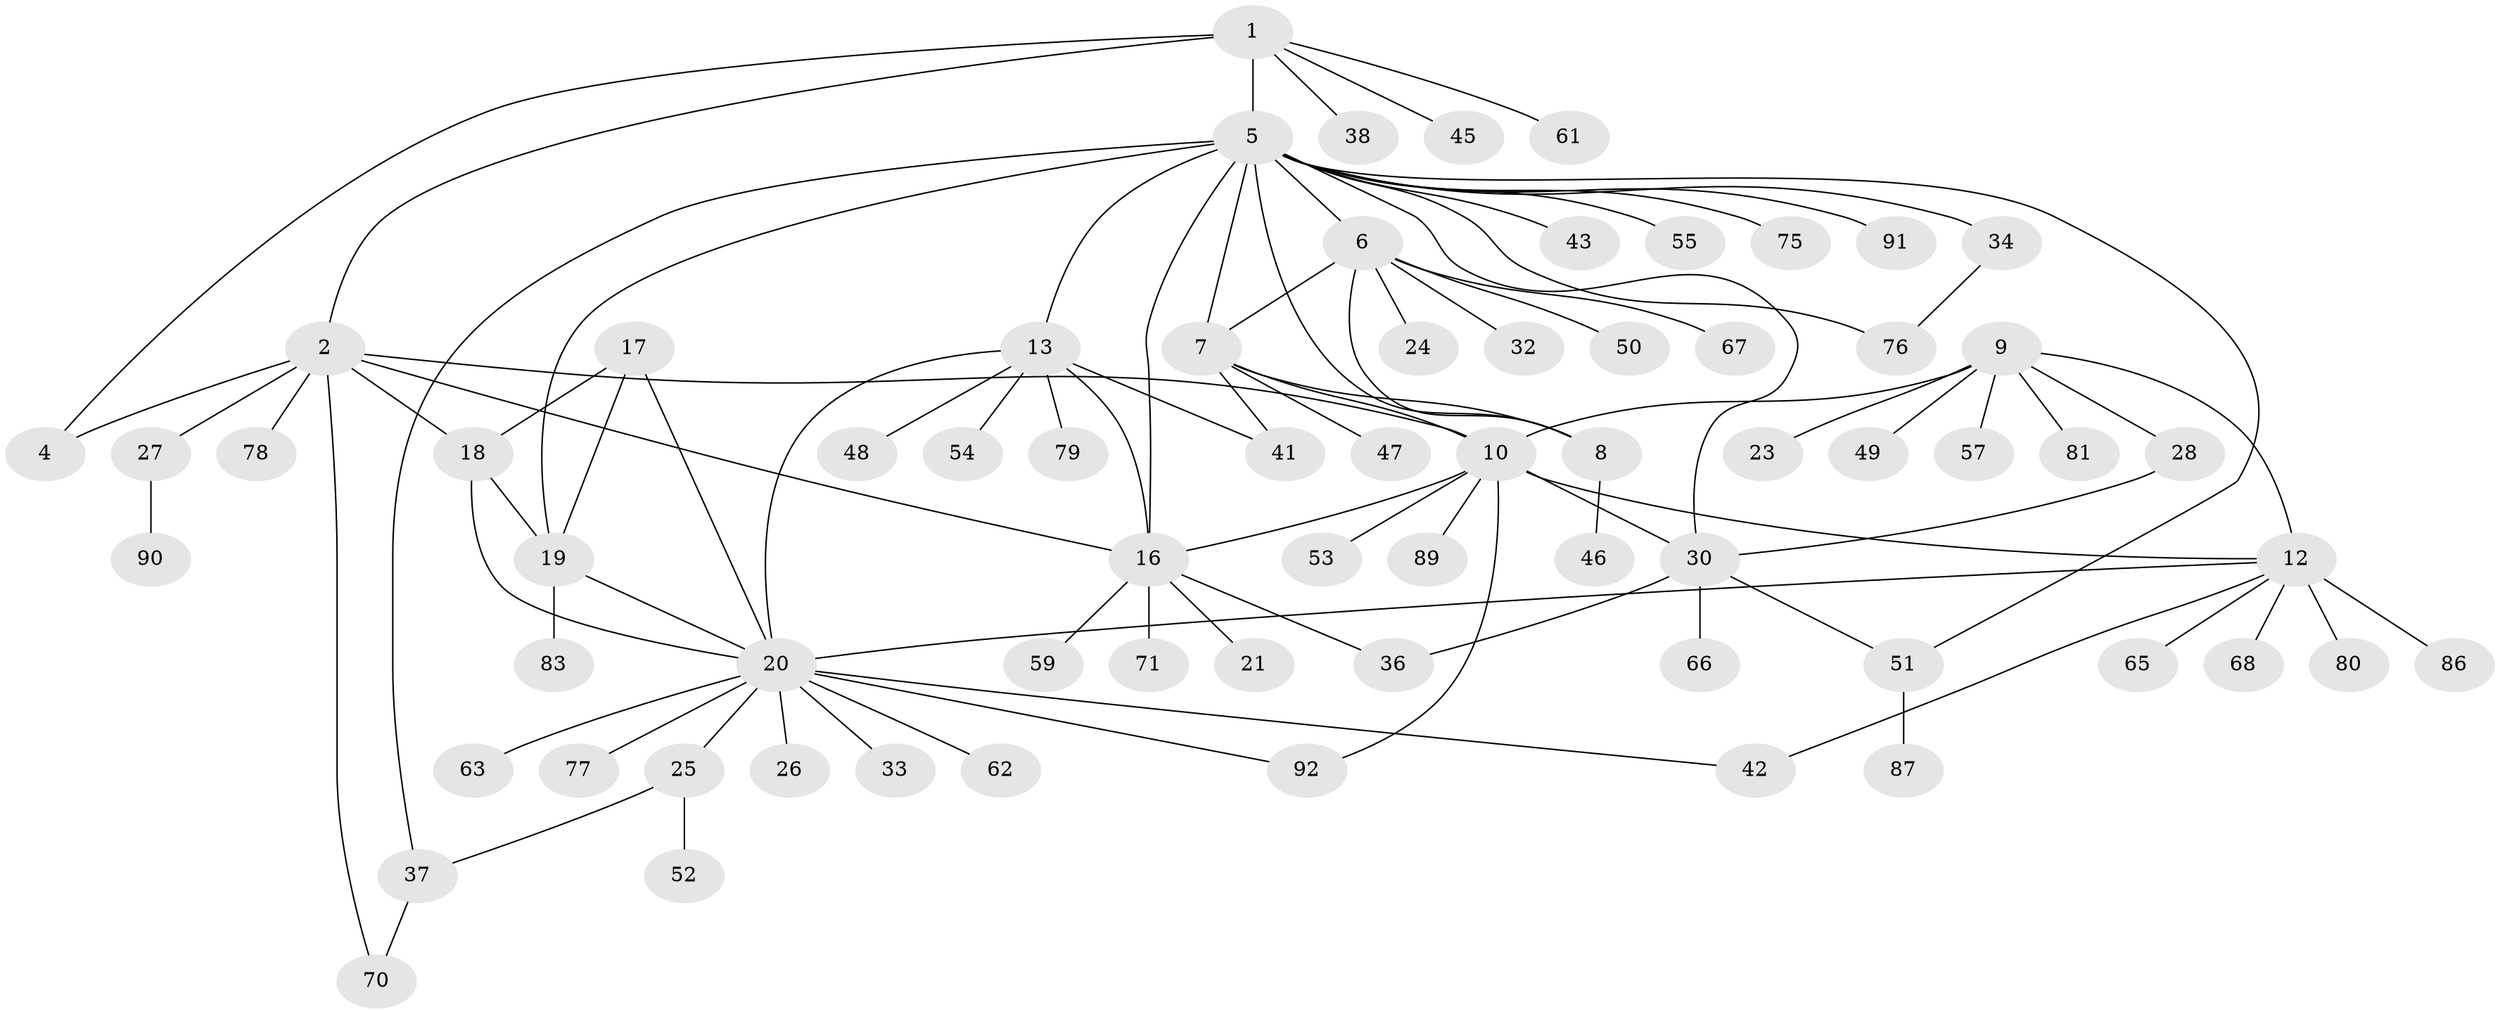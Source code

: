 // original degree distribution, {7: 0.03225806451612903, 8: 0.03225806451612903, 5: 0.053763440860215055, 4: 0.021505376344086023, 10: 0.043010752688172046, 9: 0.010752688172043012, 3: 0.06451612903225806, 14: 0.010752688172043012, 1: 0.5268817204301075, 2: 0.1935483870967742, 6: 0.010752688172043012}
// Generated by graph-tools (version 1.1) at 2025/11/02/27/25 16:11:29]
// undirected, 69 vertices, 93 edges
graph export_dot {
graph [start="1"]
  node [color=gray90,style=filled];
  1 [super="+29"];
  2 [super="+3"];
  4 [super="+56"];
  5 [super="+14"];
  6 [super="+44"];
  7 [super="+72"];
  8 [super="+22"];
  9 [super="+74"];
  10 [super="+11"];
  12 [super="+82"];
  13 [super="+15"];
  16 [super="+88"];
  17;
  18 [super="+60"];
  19 [super="+39"];
  20 [super="+73"];
  21;
  23;
  24 [super="+35"];
  25 [super="+31"];
  26;
  27 [super="+69"];
  28;
  30 [super="+64"];
  32 [super="+40"];
  33;
  34;
  36;
  37;
  38;
  41;
  42;
  43;
  45;
  46;
  47;
  48;
  49;
  50;
  51 [super="+84"];
  52;
  53;
  54 [super="+58"];
  55;
  57;
  59;
  61;
  62;
  63 [super="+85"];
  65;
  66;
  67;
  68;
  70;
  71;
  75;
  76;
  77;
  78 [super="+93"];
  79;
  80;
  81;
  83;
  86;
  87;
  89;
  90;
  91;
  92;
  1 -- 2 [weight=2];
  1 -- 4;
  1 -- 5;
  1 -- 38;
  1 -- 61;
  1 -- 45;
  2 -- 4 [weight=2];
  2 -- 16 [weight=2];
  2 -- 18;
  2 -- 27;
  2 -- 78;
  2 -- 70;
  2 -- 10;
  5 -- 6;
  5 -- 7;
  5 -- 8;
  5 -- 19 [weight=2];
  5 -- 30;
  5 -- 37;
  5 -- 55;
  5 -- 76;
  5 -- 34;
  5 -- 43;
  5 -- 75;
  5 -- 13 [weight=2];
  5 -- 16;
  5 -- 91;
  5 -- 51;
  6 -- 7;
  6 -- 8;
  6 -- 24;
  6 -- 32;
  6 -- 50;
  6 -- 67;
  7 -- 8;
  7 -- 41;
  7 -- 47;
  7 -- 10;
  8 -- 46;
  9 -- 10 [weight=2];
  9 -- 12;
  9 -- 23;
  9 -- 28;
  9 -- 49;
  9 -- 57;
  9 -- 81;
  10 -- 12 [weight=2];
  10 -- 89;
  10 -- 16;
  10 -- 53;
  10 -- 92;
  10 -- 30;
  12 -- 20;
  12 -- 42;
  12 -- 65;
  12 -- 68;
  12 -- 80;
  12 -- 86;
  13 -- 16 [weight=2];
  13 -- 54;
  13 -- 48;
  13 -- 20;
  13 -- 41;
  13 -- 79;
  16 -- 21;
  16 -- 36;
  16 -- 59;
  16 -- 71;
  17 -- 18;
  17 -- 19;
  17 -- 20;
  18 -- 19;
  18 -- 20;
  19 -- 20;
  19 -- 83;
  20 -- 25;
  20 -- 26;
  20 -- 33;
  20 -- 42;
  20 -- 62;
  20 -- 63;
  20 -- 77;
  20 -- 92;
  25 -- 37;
  25 -- 52;
  27 -- 90;
  28 -- 30;
  30 -- 36;
  30 -- 51;
  30 -- 66;
  34 -- 76;
  37 -- 70;
  51 -- 87;
}
